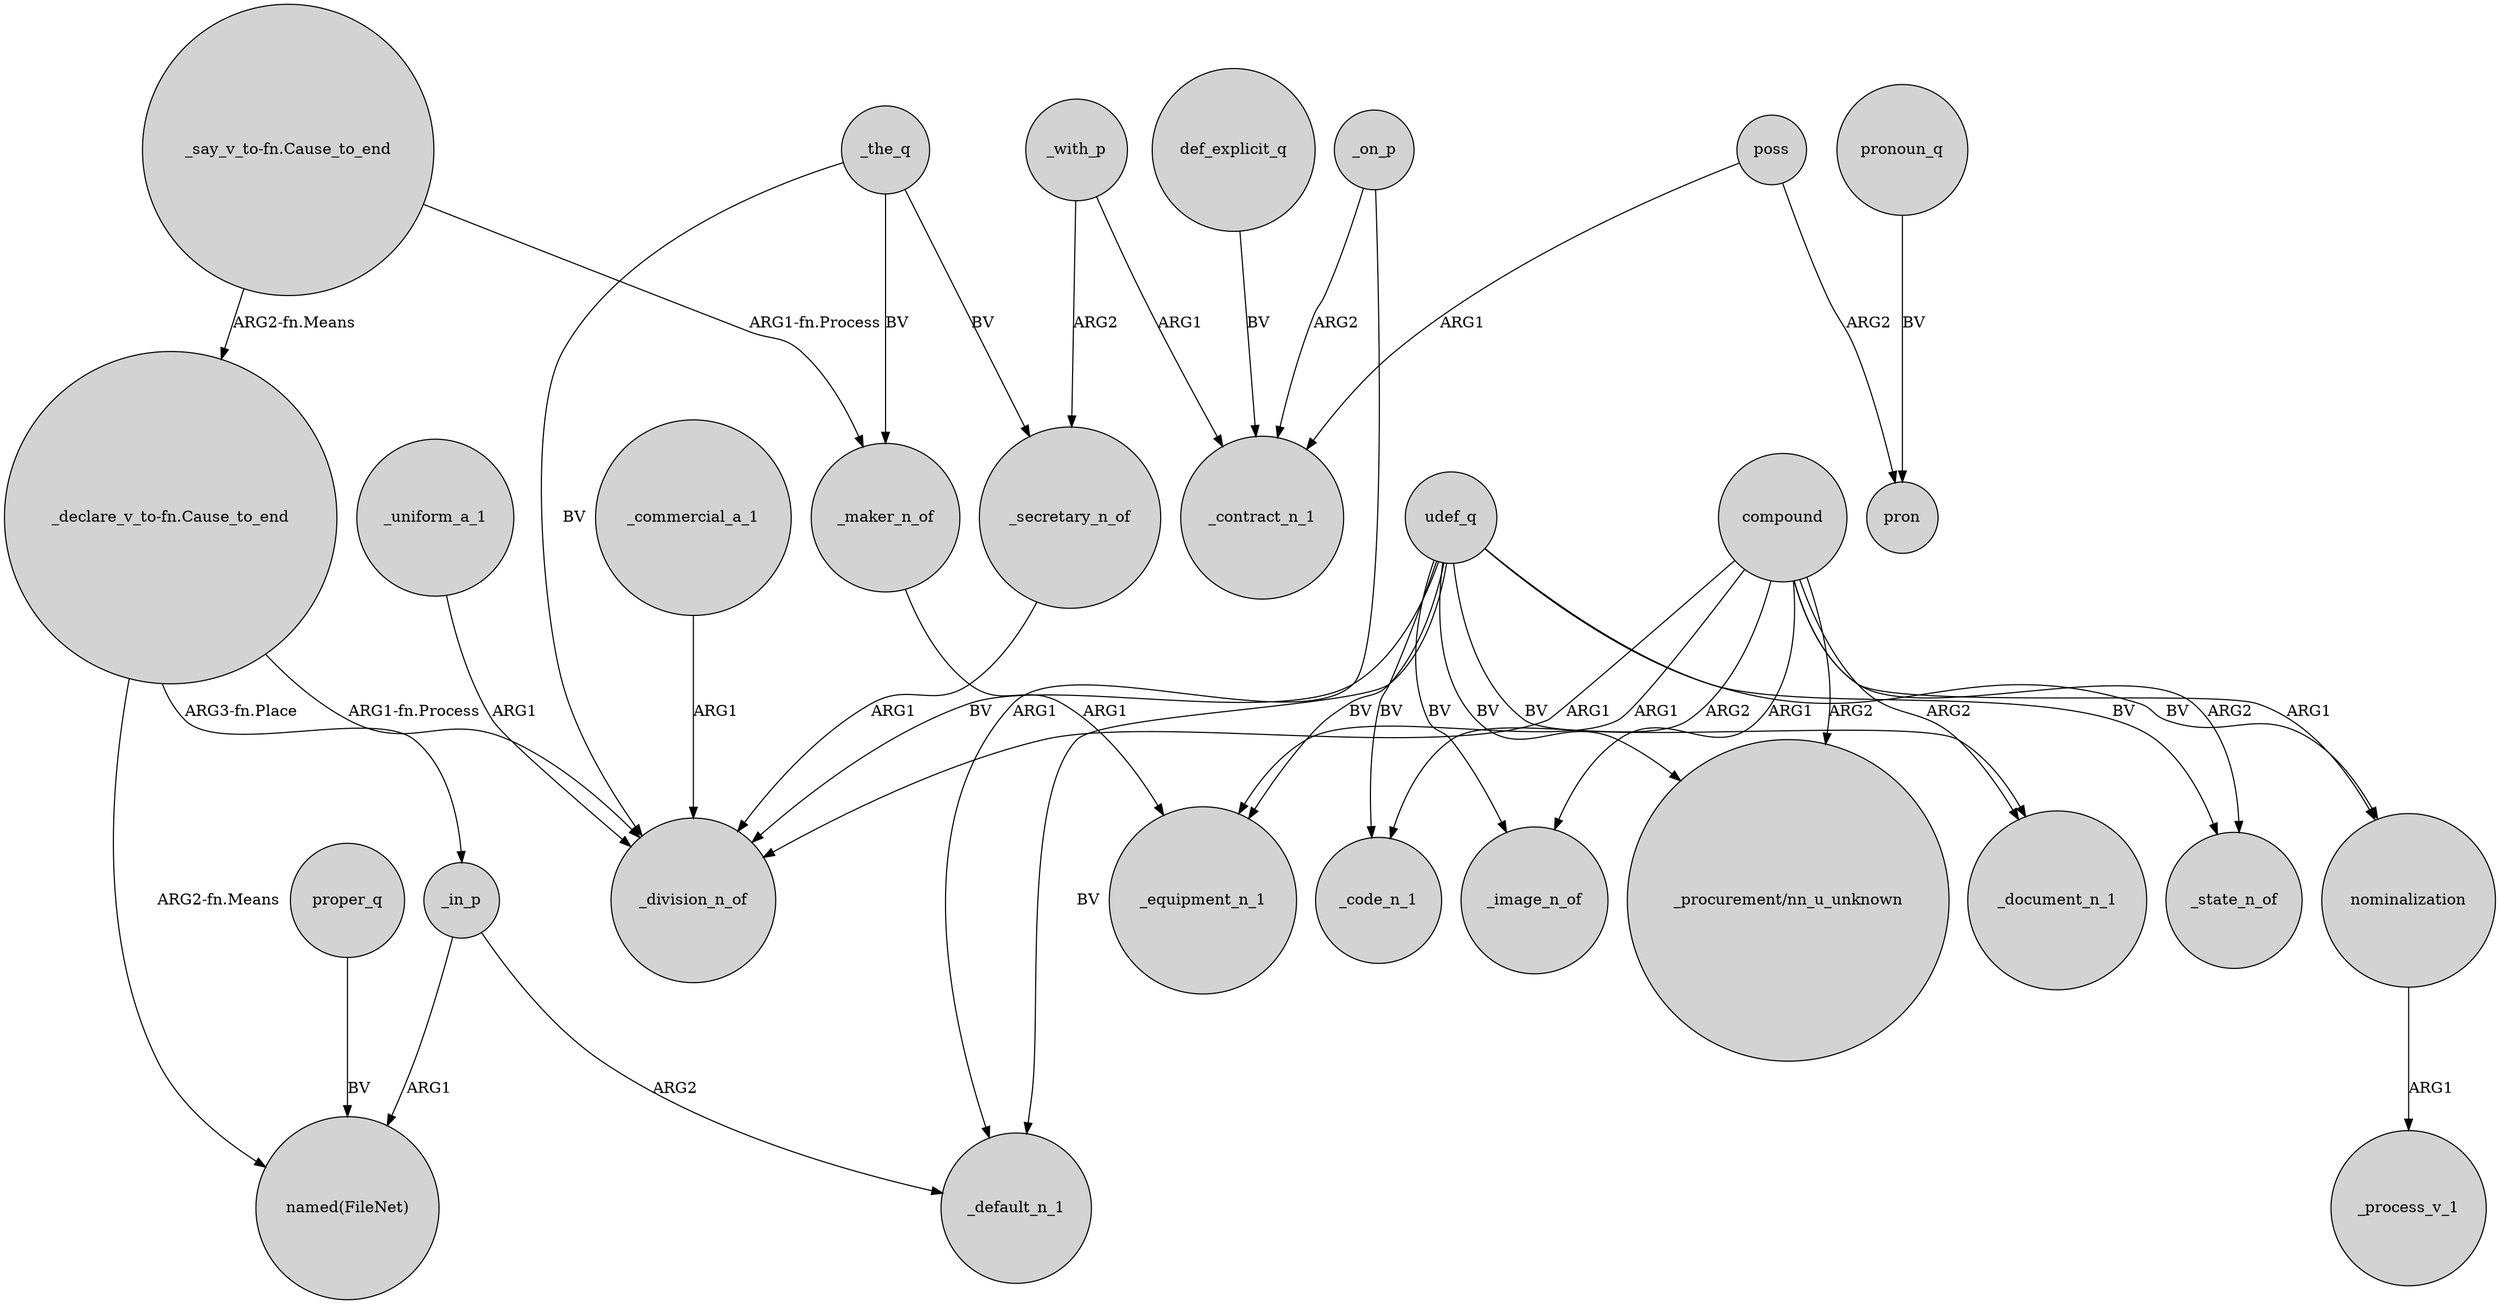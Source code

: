 digraph {
	node [shape=circle style=filled]
	proper_q -> "named(FileNet)" [label=BV]
	_the_q -> _division_n_of [label=BV]
	udef_q -> _equipment_n_1 [label=BV]
	"_say_v_to-fn.Cause_to_end" -> "_declare_v_to-fn.Cause_to_end" [label="ARG2-fn.Means"]
	compound -> _equipment_n_1 [label=ARG1]
	_maker_n_of -> _equipment_n_1 [label=ARG1]
	udef_q -> _default_n_1 [label=BV]
	_uniform_a_1 -> _division_n_of [label=ARG1]
	"_declare_v_to-fn.Cause_to_end" -> "named(FileNet)" [label="ARG2-fn.Means"]
	compound -> _image_n_of [label=ARG1]
	_on_p -> _contract_n_1 [label=ARG2]
	udef_q -> _division_n_of [label=BV]
	"_declare_v_to-fn.Cause_to_end" -> _division_n_of [label="ARG1-fn.Process"]
	udef_q -> nominalization [label=BV]
	udef_q -> _code_n_1 [label=BV]
	compound -> "_procurement/nn_u_unknown" [label=ARG2]
	compound -> _document_n_1 [label=ARG2]
	_in_p -> _default_n_1 [label=ARG2]
	_secretary_n_of -> _division_n_of [label=ARG1]
	udef_q -> _document_n_1 [label=BV]
	compound -> _code_n_1 [label=ARG2]
	udef_q -> _state_n_of [label=BV]
	pronoun_q -> pron [label=BV]
	compound -> nominalization [label=ARG1]
	_with_p -> _contract_n_1 [label=ARG1]
	poss -> pron [label=ARG2]
	_commercial_a_1 -> _division_n_of [label=ARG1]
	"_declare_v_to-fn.Cause_to_end" -> _in_p [label="ARG3-fn.Place"]
	poss -> _contract_n_1 [label=ARG1]
	compound -> _division_n_of [label=ARG1]
	_in_p -> "named(FileNet)" [label=ARG1]
	_with_p -> _secretary_n_of [label=ARG2]
	nominalization -> _process_v_1 [label=ARG1]
	def_explicit_q -> _contract_n_1 [label=BV]
	compound -> _state_n_of [label=ARG2]
	_the_q -> _maker_n_of [label=BV]
	udef_q -> "_procurement/nn_u_unknown" [label=BV]
	udef_q -> _image_n_of [label=BV]
	_the_q -> _secretary_n_of [label=BV]
	"_say_v_to-fn.Cause_to_end" -> _maker_n_of [label="ARG1-fn.Process"]
	_on_p -> _default_n_1 [label=ARG1]
}
